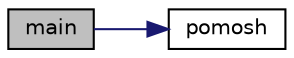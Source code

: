 digraph "main"
{
 // LATEX_PDF_SIZE
  edge [fontname="Helvetica",fontsize="10",labelfontname="Helvetica",labelfontsize="10"];
  node [fontname="Helvetica",fontsize="10",shape=record];
  rankdir="LR";
  Node1 [label="main",height=0.2,width=0.4,color="black", fillcolor="grey75", style="filled", fontcolor="black",tooltip="Це звичайний int main, у якому вказуюється число, друге число створюється генератором,..."];
  Node1 -> Node2 [color="midnightblue",fontsize="10",style="solid",fontname="Helvetica"];
  Node2 [label="pomosh",height=0.2,width=0.4,color="black", fillcolor="white", style="filled",URL="$main5_82_8c.html#aff4fe922a0728897656629d013440655",tooltip="Ця функція вираховує, чи є передане число простим, чи ні."];
}
